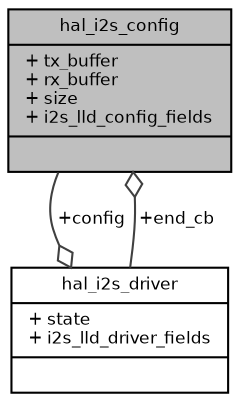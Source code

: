 digraph "hal_i2s_config"
{
  bgcolor="transparent";
  edge [fontname="Helvetica",fontsize="8",labelfontname="Helvetica",labelfontsize="8"];
  node [fontname="Helvetica",fontsize="8",shape=record];
  Node1 [label="{hal_i2s_config\n|+ tx_buffer\l+ rx_buffer\l+ size\l+ i2s_lld_config_fields\l|}",height=0.2,width=0.4,color="black", fillcolor="grey75", style="filled", fontcolor="black"];
  Node2 -> Node1 [color="grey25",fontsize="8",style="solid",label=" +end_cb" ,arrowhead="odiamond",fontname="Helvetica"];
  Node2 [label="{hal_i2s_driver\n|+ state\l+ i2s_lld_driver_fields\l|}",height=0.2,width=0.4,color="black",URL="$structhal__i2s__driver.html",tooltip="Structure representing an I2S driver. "];
  Node1 -> Node2 [color="grey25",fontsize="8",style="solid",label=" +config" ,arrowhead="odiamond",fontname="Helvetica"];
}
